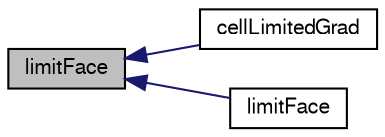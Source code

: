 digraph "limitFace"
{
  bgcolor="transparent";
  edge [fontname="FreeSans",fontsize="10",labelfontname="FreeSans",labelfontsize="10"];
  node [fontname="FreeSans",fontsize="10",shape=record];
  rankdir="LR";
  Node334 [label="limitFace",height=0.2,width=0.4,color="black", fillcolor="grey75", style="filled", fontcolor="black"];
  Node334 -> Node335 [dir="back",color="midnightblue",fontsize="10",style="solid",fontname="FreeSans"];
  Node335 [label="cellLimitedGrad",height=0.2,width=0.4,color="black",URL="$a22562.html#abfef60cfd8d9851068ecc0523108c0e5",tooltip="Construct from mesh and schemeData. "];
  Node334 -> Node336 [dir="back",color="midnightblue",fontsize="10",style="solid",fontname="FreeSans"];
  Node336 [label="limitFace",height=0.2,width=0.4,color="black",URL="$a22562.html#a34917108f3d2ec9fefb133b053111473"];
}
